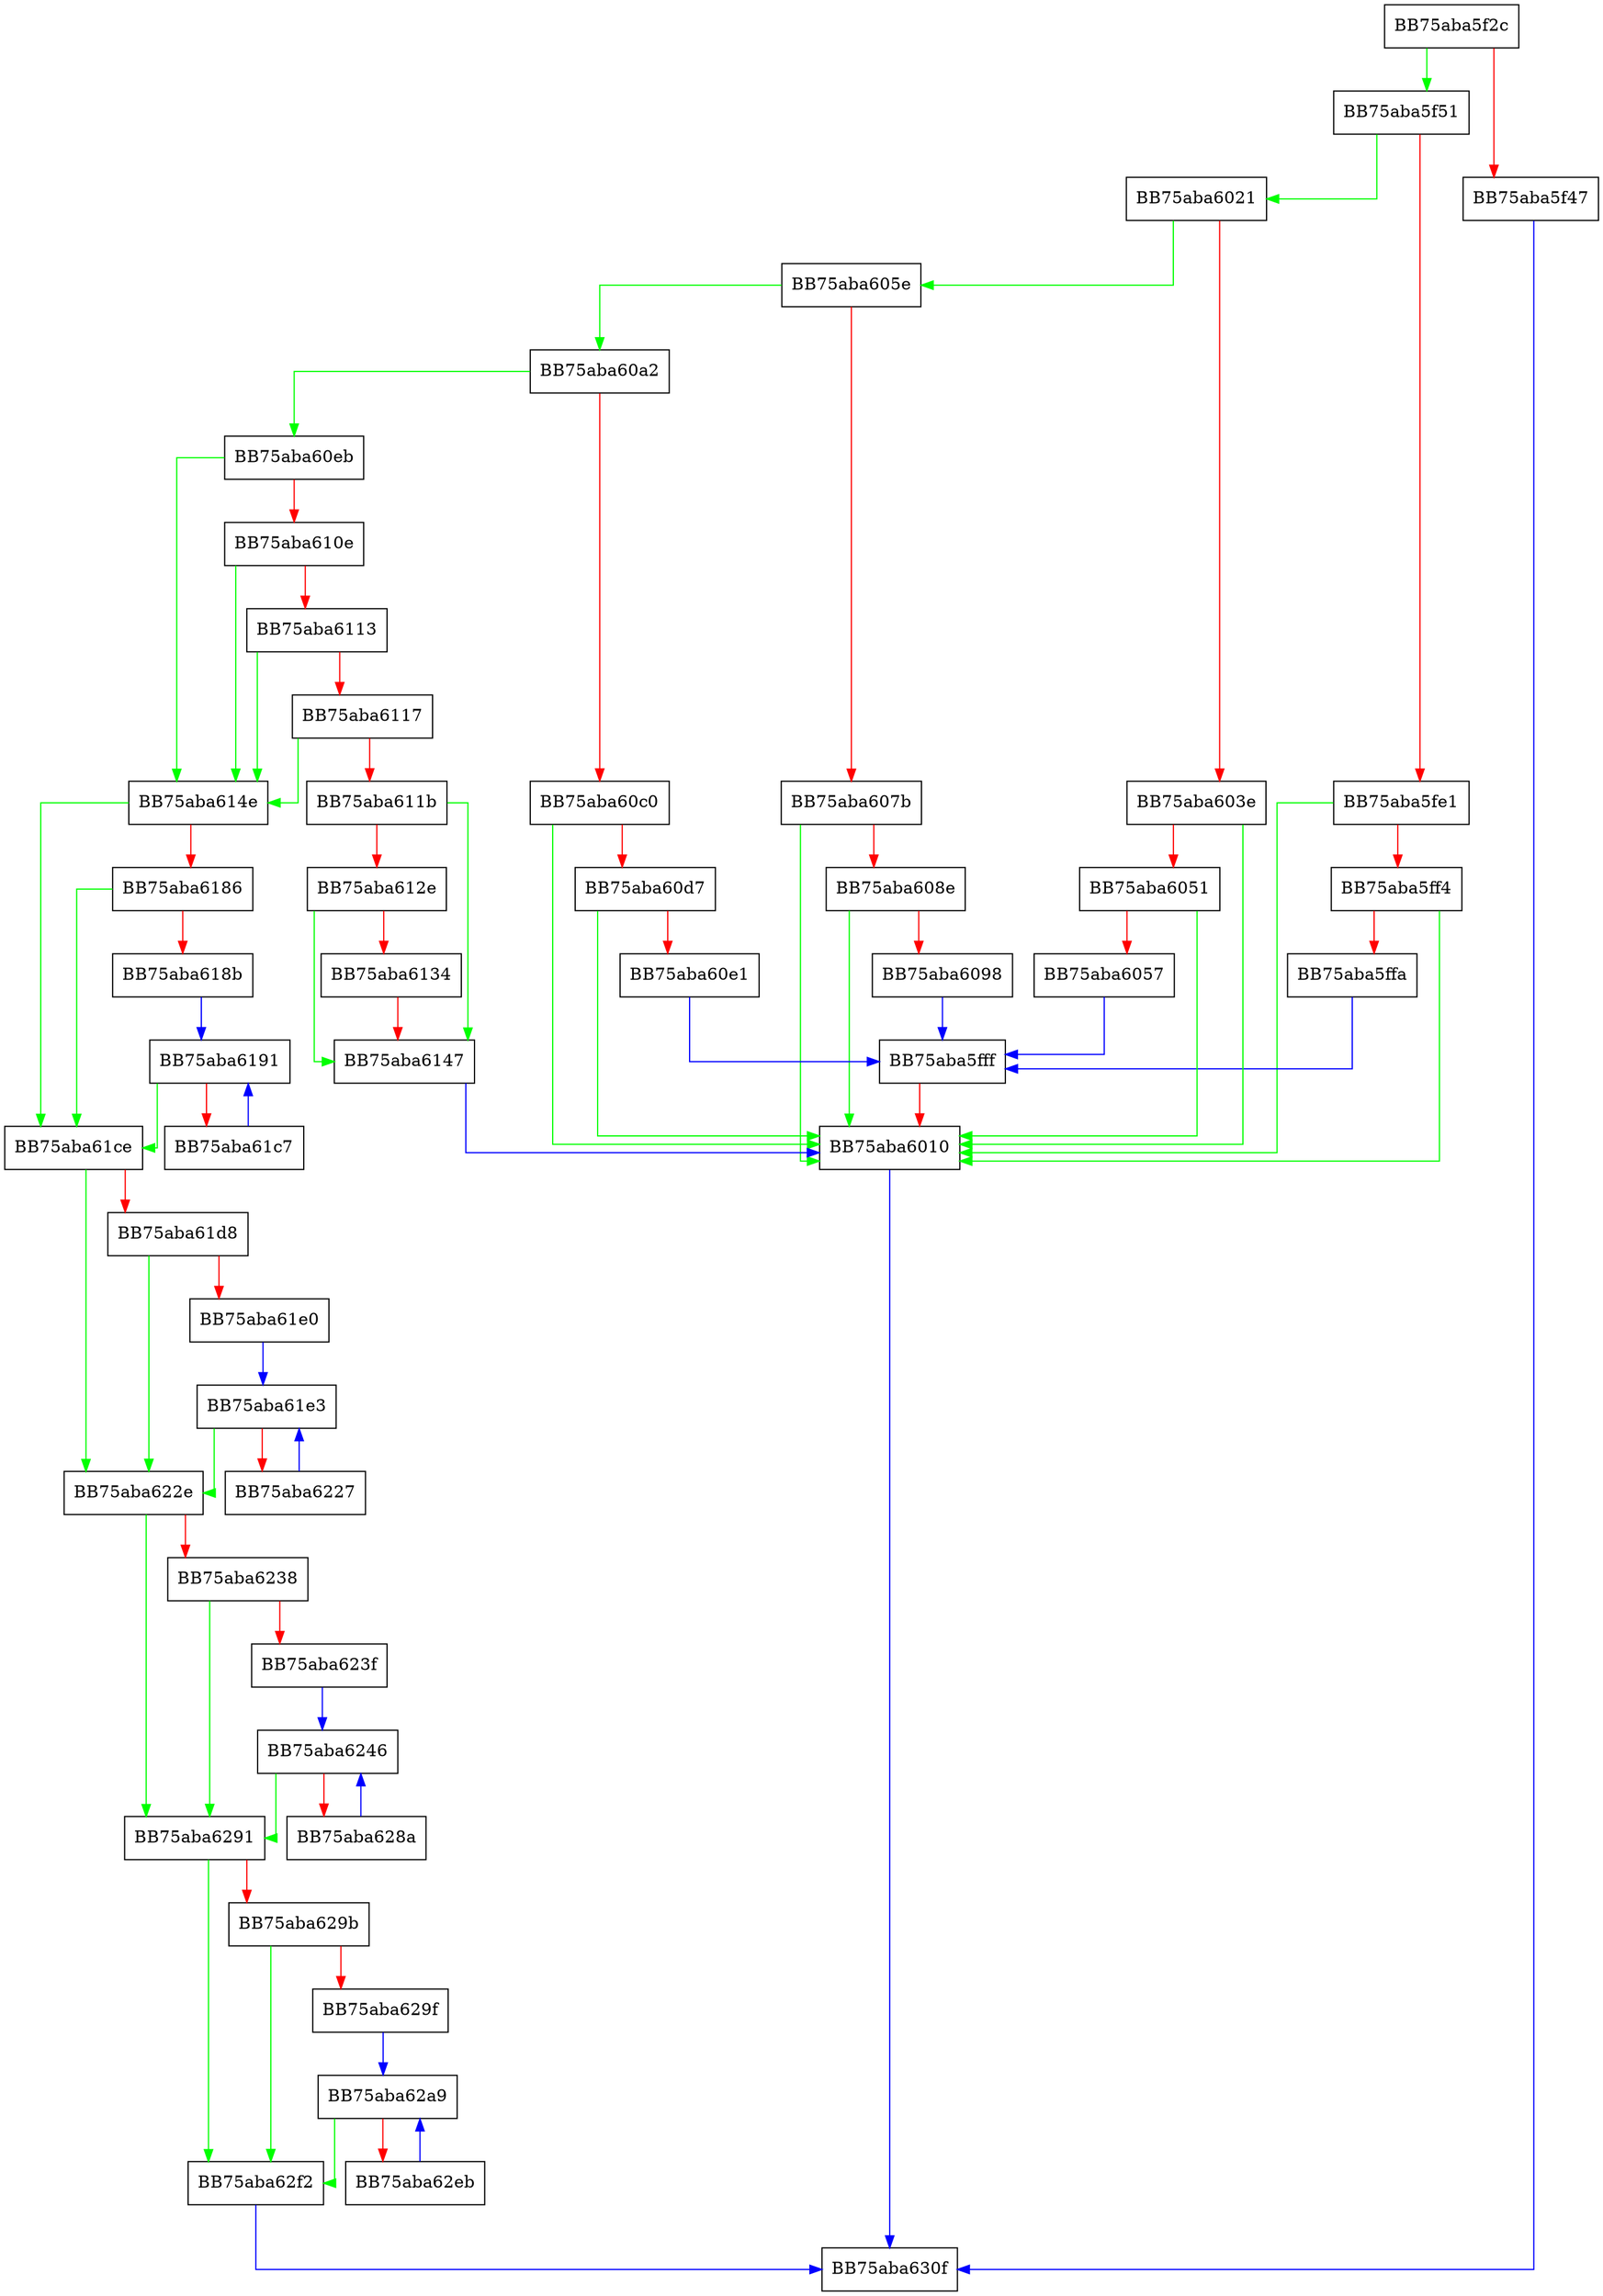 digraph GetBehavioralNetworkBlockWFPFilters {
  node [shape="box"];
  graph [splines=ortho];
  BB75aba5f2c -> BB75aba5f51 [color="green"];
  BB75aba5f2c -> BB75aba5f47 [color="red"];
  BB75aba5f47 -> BB75aba630f [color="blue"];
  BB75aba5f51 -> BB75aba6021 [color="green"];
  BB75aba5f51 -> BB75aba5fe1 [color="red"];
  BB75aba5fe1 -> BB75aba6010 [color="green"];
  BB75aba5fe1 -> BB75aba5ff4 [color="red"];
  BB75aba5ff4 -> BB75aba6010 [color="green"];
  BB75aba5ff4 -> BB75aba5ffa [color="red"];
  BB75aba5ffa -> BB75aba5fff [color="blue"];
  BB75aba5fff -> BB75aba6010 [color="red"];
  BB75aba6010 -> BB75aba630f [color="blue"];
  BB75aba6021 -> BB75aba605e [color="green"];
  BB75aba6021 -> BB75aba603e [color="red"];
  BB75aba603e -> BB75aba6010 [color="green"];
  BB75aba603e -> BB75aba6051 [color="red"];
  BB75aba6051 -> BB75aba6010 [color="green"];
  BB75aba6051 -> BB75aba6057 [color="red"];
  BB75aba6057 -> BB75aba5fff [color="blue"];
  BB75aba605e -> BB75aba60a2 [color="green"];
  BB75aba605e -> BB75aba607b [color="red"];
  BB75aba607b -> BB75aba6010 [color="green"];
  BB75aba607b -> BB75aba608e [color="red"];
  BB75aba608e -> BB75aba6010 [color="green"];
  BB75aba608e -> BB75aba6098 [color="red"];
  BB75aba6098 -> BB75aba5fff [color="blue"];
  BB75aba60a2 -> BB75aba60eb [color="green"];
  BB75aba60a2 -> BB75aba60c0 [color="red"];
  BB75aba60c0 -> BB75aba6010 [color="green"];
  BB75aba60c0 -> BB75aba60d7 [color="red"];
  BB75aba60d7 -> BB75aba6010 [color="green"];
  BB75aba60d7 -> BB75aba60e1 [color="red"];
  BB75aba60e1 -> BB75aba5fff [color="blue"];
  BB75aba60eb -> BB75aba614e [color="green"];
  BB75aba60eb -> BB75aba610e [color="red"];
  BB75aba610e -> BB75aba614e [color="green"];
  BB75aba610e -> BB75aba6113 [color="red"];
  BB75aba6113 -> BB75aba614e [color="green"];
  BB75aba6113 -> BB75aba6117 [color="red"];
  BB75aba6117 -> BB75aba614e [color="green"];
  BB75aba6117 -> BB75aba611b [color="red"];
  BB75aba611b -> BB75aba6147 [color="green"];
  BB75aba611b -> BB75aba612e [color="red"];
  BB75aba612e -> BB75aba6147 [color="green"];
  BB75aba612e -> BB75aba6134 [color="red"];
  BB75aba6134 -> BB75aba6147 [color="red"];
  BB75aba6147 -> BB75aba6010 [color="blue"];
  BB75aba614e -> BB75aba61ce [color="green"];
  BB75aba614e -> BB75aba6186 [color="red"];
  BB75aba6186 -> BB75aba61ce [color="green"];
  BB75aba6186 -> BB75aba618b [color="red"];
  BB75aba618b -> BB75aba6191 [color="blue"];
  BB75aba6191 -> BB75aba61ce [color="green"];
  BB75aba6191 -> BB75aba61c7 [color="red"];
  BB75aba61c7 -> BB75aba6191 [color="blue"];
  BB75aba61ce -> BB75aba622e [color="green"];
  BB75aba61ce -> BB75aba61d8 [color="red"];
  BB75aba61d8 -> BB75aba622e [color="green"];
  BB75aba61d8 -> BB75aba61e0 [color="red"];
  BB75aba61e0 -> BB75aba61e3 [color="blue"];
  BB75aba61e3 -> BB75aba622e [color="green"];
  BB75aba61e3 -> BB75aba6227 [color="red"];
  BB75aba6227 -> BB75aba61e3 [color="blue"];
  BB75aba622e -> BB75aba6291 [color="green"];
  BB75aba622e -> BB75aba6238 [color="red"];
  BB75aba6238 -> BB75aba6291 [color="green"];
  BB75aba6238 -> BB75aba623f [color="red"];
  BB75aba623f -> BB75aba6246 [color="blue"];
  BB75aba6246 -> BB75aba6291 [color="green"];
  BB75aba6246 -> BB75aba628a [color="red"];
  BB75aba628a -> BB75aba6246 [color="blue"];
  BB75aba6291 -> BB75aba62f2 [color="green"];
  BB75aba6291 -> BB75aba629b [color="red"];
  BB75aba629b -> BB75aba62f2 [color="green"];
  BB75aba629b -> BB75aba629f [color="red"];
  BB75aba629f -> BB75aba62a9 [color="blue"];
  BB75aba62a9 -> BB75aba62f2 [color="green"];
  BB75aba62a9 -> BB75aba62eb [color="red"];
  BB75aba62eb -> BB75aba62a9 [color="blue"];
  BB75aba62f2 -> BB75aba630f [color="blue"];
}